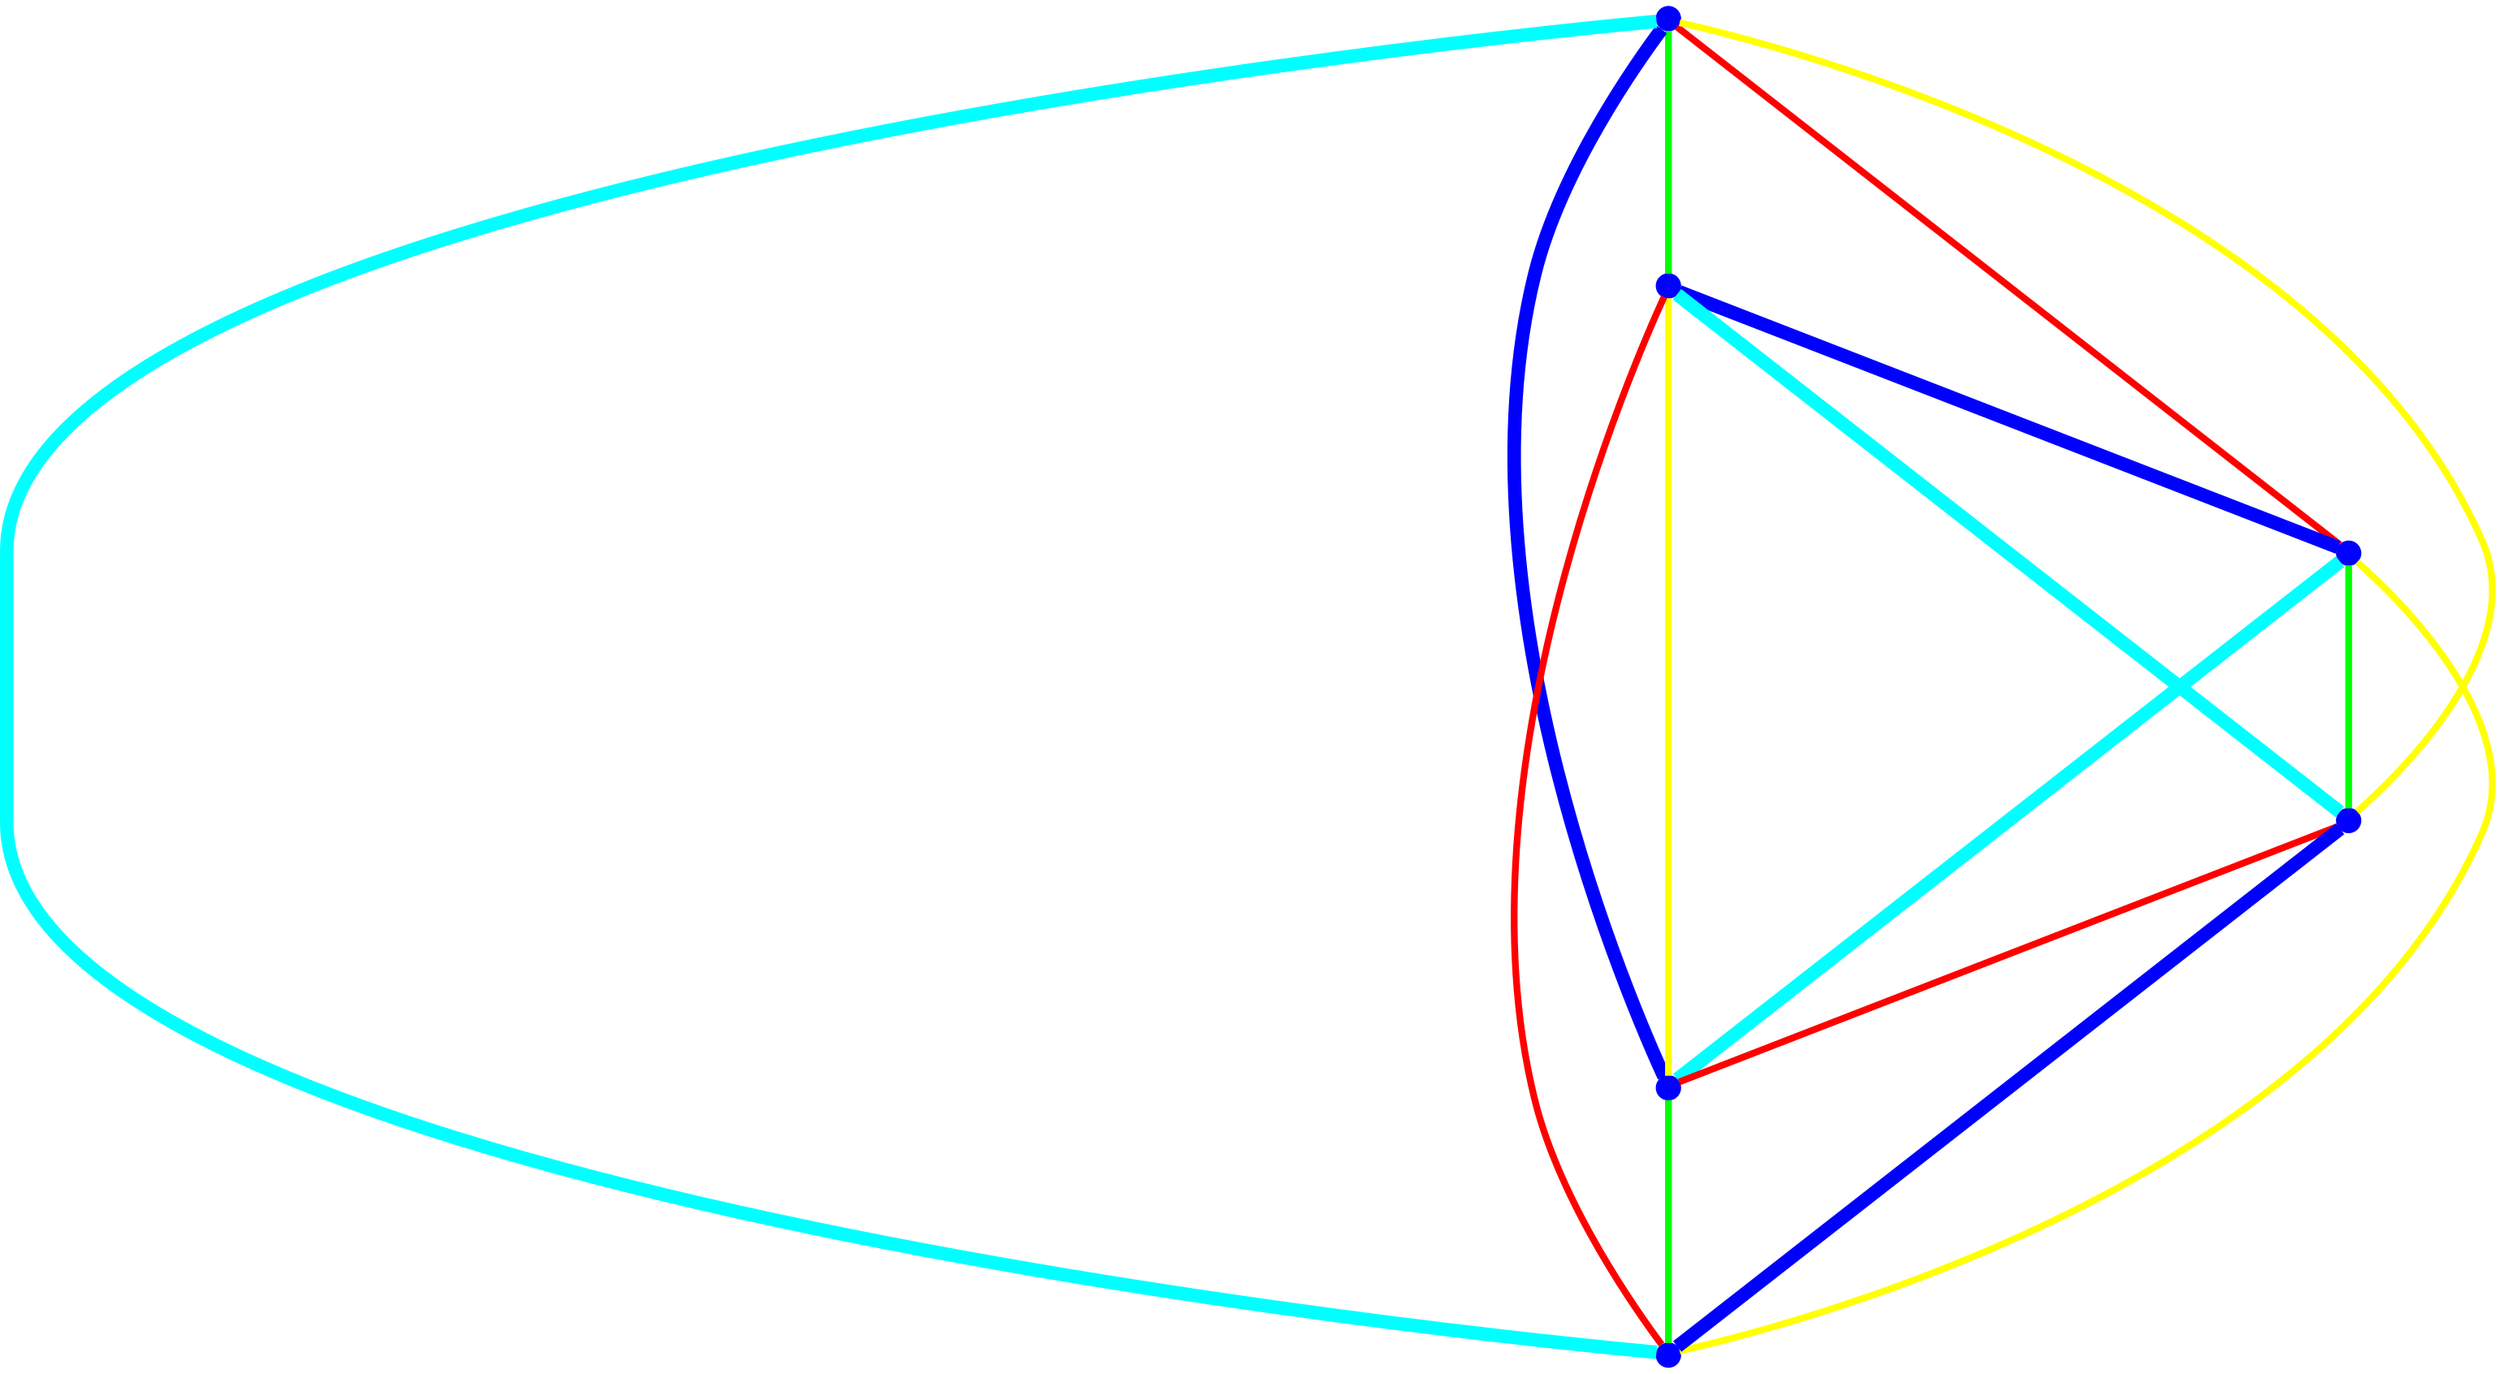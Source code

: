 graph {
ranksep=2
nodesep=2
node [label="" shape=circle style=filled fixedsize=true color=blue fillcolor=blue width=0.2];
"1" -- "2" [style="solid",penwidth="4",color="green"];
"1" -- "3" [style="solid",penwidth="4",color="red"];
"1" -- "4" [style="solid",penwidth="4",color="yellow"];
"1" -- "5" [style="solid",penwidth="8",color="blue"];
"1" -- "6" [style="solid",penwidth="8",color="cyan"];
"2" -- "3" [style="solid",penwidth="8",color="blue"];
"2" -- "4" [style="solid",penwidth="8",color="cyan"];
"2" -- "5" [style="solid",penwidth="4",color="yellow"];
"2" -- "6" [style="solid",penwidth="4",color="red"];
"3" -- "4" [style="solid",penwidth="4",color="green"];
"3" -- "5" [style="solid",penwidth="8",color="cyan"];
"3" -- "6" [style="solid",penwidth="4",color="yellow"];
"4" -- "5" [style="solid",penwidth="4",color="red"];
"4" -- "6" [style="solid",penwidth="8",color="blue"];
"5" -- "6" [style="solid",penwidth="4",color="green"];
}
